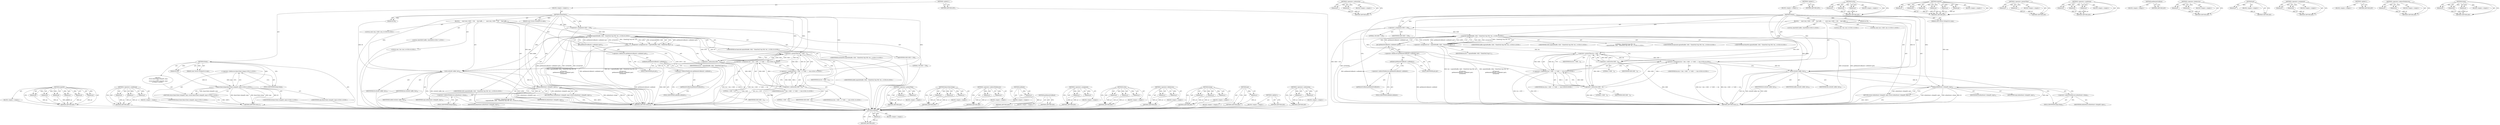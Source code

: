 digraph "&lt;operator&gt;.subtraction" {
vulnerable_106 [label=<(METHOD,asBinder)>];
vulnerable_107 [label=<(PARAM,p1)>];
vulnerable_108 [label=<(BLOCK,&lt;empty&gt;,&lt;empty&gt;)>];
vulnerable_109 [label=<(METHOD_RETURN,ANY)>];
vulnerable_129 [label=<(METHOD,&lt;operator&gt;.subtraction)>];
vulnerable_130 [label=<(PARAM,p1)>];
vulnerable_131 [label=<(PARAM,p2)>];
vulnerable_132 [label=<(BLOCK,&lt;empty&gt;,&lt;empty&gt;)>];
vulnerable_133 [label=<(METHOD_RETURN,ANY)>];
vulnerable_6 [label=<(METHOD,&lt;global&gt;)<SUB>1</SUB>>];
vulnerable_7 [label=<(BLOCK,&lt;empty&gt;,&lt;empty&gt;)<SUB>1</SUB>>];
vulnerable_8 [label=<(METHOD,dump)<SUB>1</SUB>>];
vulnerable_9 [label=<(PARAM,int fd)<SUB>1</SUB>>];
vulnerable_10 [label=<(PARAM,const Vector&lt;String16&gt;&amp; args)<SUB>1</SUB>>];
vulnerable_11 [label=<(BLOCK,{
     const size_t SIZE = 256;
     char buffe...,{
     const size_t SIZE = 256;
     char buffe...)<SUB>1</SUB>>];
vulnerable_12 [label="<(LOCAL,const size_t SIZE: size_t)<SUB>2</SUB>>"];
vulnerable_13 [label=<(&lt;operator&gt;.assignment,SIZE = 256)<SUB>2</SUB>>];
vulnerable_14 [label=<(IDENTIFIER,SIZE,SIZE = 256)<SUB>2</SUB>>];
vulnerable_15 [label=<(LITERAL,256,SIZE = 256)<SUB>2</SUB>>];
vulnerable_16 [label="<(LOCAL,char[SIZE] buffer: char[SIZE])<SUB>3</SUB>>"];
vulnerable_17 [label="<(LOCAL,size_t len: size_t)<SUB>5</SUB>>"];
vulnerable_18 [label=<(&lt;operator&gt;.assignment,len = snprintf(buffer, SIZE, &quot;Client[%d] (%p) P...)<SUB>5</SUB>>];
vulnerable_19 [label=<(IDENTIFIER,len,len = snprintf(buffer, SIZE, &quot;Client[%d] (%p) P...)<SUB>5</SUB>>];
vulnerable_20 [label="<(snprintf,snprintf(buffer, SIZE, &quot;Client[%d] (%p) PID: %d...)<SUB>5</SUB>>"];
vulnerable_21 [label="<(IDENTIFIER,buffer,snprintf(buffer, SIZE, &quot;Client[%d] (%p) PID: %d...)<SUB>5</SUB>>"];
vulnerable_22 [label="<(IDENTIFIER,SIZE,snprintf(buffer, SIZE, &quot;Client[%d] (%p) PID: %d...)<SUB>5</SUB>>"];
vulnerable_23 [label="<(LITERAL,&quot;Client[%d] (%p) PID: %d\n&quot;,snprintf(buffer, SIZE, &quot;Client[%d] (%p) PID: %d...)<SUB>5</SUB>>"];
vulnerable_24 [label="<(IDENTIFIER,mCameraId,snprintf(buffer, SIZE, &quot;Client[%d] (%p) PID: %d...)<SUB>6</SUB>>"];
vulnerable_25 [label=<(get,getRemoteCallback()-&gt;asBinder().get())<SUB>7</SUB>>];
vulnerable_26 [label=<(&lt;operator&gt;.fieldAccess,getRemoteCallback()-&gt;asBinder().get)<SUB>7</SUB>>];
vulnerable_27 [label=<(asBinder,getRemoteCallback()-&gt;asBinder())<SUB>7</SUB>>];
vulnerable_28 [label=<(&lt;operator&gt;.indirectFieldAccess,getRemoteCallback()-&gt;asBinder)<SUB>7</SUB>>];
vulnerable_29 [label=<(getRemoteCallback,getRemoteCallback())<SUB>7</SUB>>];
vulnerable_30 [label=<(FIELD_IDENTIFIER,asBinder,asBinder)<SUB>7</SUB>>];
vulnerable_31 [label=<(FIELD_IDENTIFIER,get,get)<SUB>7</SUB>>];
vulnerable_32 [label="<(IDENTIFIER,mClientPid,snprintf(buffer, SIZE, &quot;Client[%d] (%p) PID: %d...)<SUB>8</SUB>>"];
vulnerable_33 [label="<(&lt;operator&gt;.assignment,len = (len &gt; SIZE - 1) ? SIZE - 1 : len)<SUB>9</SUB>>"];
vulnerable_34 [label="<(IDENTIFIER,len,len = (len &gt; SIZE - 1) ? SIZE - 1 : len)<SUB>9</SUB>>"];
vulnerable_35 [label="<(&lt;operator&gt;.conditional,(len &gt; SIZE - 1) ? SIZE - 1 : len)<SUB>9</SUB>>"];
vulnerable_36 [label=<(&lt;operator&gt;.greaterThan,len &gt; SIZE - 1)<SUB>9</SUB>>];
vulnerable_37 [label=<(IDENTIFIER,len,len &gt; SIZE - 1)<SUB>9</SUB>>];
vulnerable_38 [label=<(&lt;operator&gt;.subtraction,SIZE - 1)<SUB>9</SUB>>];
vulnerable_39 [label=<(IDENTIFIER,SIZE,SIZE - 1)<SUB>9</SUB>>];
vulnerable_40 [label=<(LITERAL,1,SIZE - 1)<SUB>9</SUB>>];
vulnerable_41 [label=<(&lt;operator&gt;.subtraction,SIZE - 1)<SUB>9</SUB>>];
vulnerable_42 [label=<(IDENTIFIER,SIZE,SIZE - 1)<SUB>9</SUB>>];
vulnerable_43 [label=<(LITERAL,1,SIZE - 1)<SUB>9</SUB>>];
vulnerable_44 [label="<(IDENTIFIER,len,(len &gt; SIZE - 1) ? SIZE - 1 : len)<SUB>9</SUB>>"];
vulnerable_45 [label=<(write,write(fd, buffer, len))<SUB>10</SUB>>];
vulnerable_46 [label=<(IDENTIFIER,fd,write(fd, buffer, len))<SUB>10</SUB>>];
vulnerable_47 [label=<(IDENTIFIER,buffer,write(fd, buffer, len))<SUB>10</SUB>>];
vulnerable_48 [label=<(IDENTIFIER,len,write(fd, buffer, len))<SUB>10</SUB>>];
vulnerable_49 [label=<(RETURN,return mHardware-&gt;dump(fd, args);,return mHardware-&gt;dump(fd, args);)<SUB>11</SUB>>];
vulnerable_50 [label=<(dump,mHardware-&gt;dump(fd, args))<SUB>11</SUB>>];
vulnerable_51 [label=<(&lt;operator&gt;.indirectFieldAccess,mHardware-&gt;dump)<SUB>11</SUB>>];
vulnerable_52 [label=<(IDENTIFIER,mHardware,mHardware-&gt;dump(fd, args))<SUB>11</SUB>>];
vulnerable_53 [label=<(FIELD_IDENTIFIER,dump,dump)<SUB>11</SUB>>];
vulnerable_54 [label=<(IDENTIFIER,fd,mHardware-&gt;dump(fd, args))<SUB>11</SUB>>];
vulnerable_55 [label=<(IDENTIFIER,args,mHardware-&gt;dump(fd, args))<SUB>11</SUB>>];
vulnerable_56 [label=<(METHOD_RETURN,status_t)<SUB>1</SUB>>];
vulnerable_58 [label=<(METHOD_RETURN,ANY)<SUB>1</SUB>>];
vulnerable_134 [label=<(METHOD,write)>];
vulnerable_135 [label=<(PARAM,p1)>];
vulnerable_136 [label=<(PARAM,p2)>];
vulnerable_137 [label=<(PARAM,p3)>];
vulnerable_138 [label=<(BLOCK,&lt;empty&gt;,&lt;empty&gt;)>];
vulnerable_139 [label=<(METHOD_RETURN,ANY)>];
vulnerable_88 [label=<(METHOD,snprintf)>];
vulnerable_89 [label=<(PARAM,p1)>];
vulnerable_90 [label=<(PARAM,p2)>];
vulnerable_91 [label=<(PARAM,p3)>];
vulnerable_92 [label=<(PARAM,p4)>];
vulnerable_93 [label=<(PARAM,p5)>];
vulnerable_94 [label=<(PARAM,p6)>];
vulnerable_95 [label=<(BLOCK,&lt;empty&gt;,&lt;empty&gt;)>];
vulnerable_96 [label=<(METHOD_RETURN,ANY)>];
vulnerable_124 [label=<(METHOD,&lt;operator&gt;.greaterThan)>];
vulnerable_125 [label=<(PARAM,p1)>];
vulnerable_126 [label=<(PARAM,p2)>];
vulnerable_127 [label=<(BLOCK,&lt;empty&gt;,&lt;empty&gt;)>];
vulnerable_128 [label=<(METHOD_RETURN,ANY)>];
vulnerable_118 [label=<(METHOD,&lt;operator&gt;.conditional)>];
vulnerable_119 [label=<(PARAM,p1)>];
vulnerable_120 [label=<(PARAM,p2)>];
vulnerable_121 [label=<(PARAM,p3)>];
vulnerable_122 [label=<(BLOCK,&lt;empty&gt;,&lt;empty&gt;)>];
vulnerable_123 [label=<(METHOD_RETURN,ANY)>];
vulnerable_115 [label=<(METHOD,getRemoteCallback)>];
vulnerable_116 [label=<(BLOCK,&lt;empty&gt;,&lt;empty&gt;)>];
vulnerable_117 [label=<(METHOD_RETURN,ANY)>];
vulnerable_101 [label=<(METHOD,&lt;operator&gt;.fieldAccess)>];
vulnerable_102 [label=<(PARAM,p1)>];
vulnerable_103 [label=<(PARAM,p2)>];
vulnerable_104 [label=<(BLOCK,&lt;empty&gt;,&lt;empty&gt;)>];
vulnerable_105 [label=<(METHOD_RETURN,ANY)>];
vulnerable_97 [label=<(METHOD,get)>];
vulnerable_98 [label=<(PARAM,p1)>];
vulnerable_99 [label=<(BLOCK,&lt;empty&gt;,&lt;empty&gt;)>];
vulnerable_100 [label=<(METHOD_RETURN,ANY)>];
vulnerable_83 [label=<(METHOD,&lt;operator&gt;.assignment)>];
vulnerable_84 [label=<(PARAM,p1)>];
vulnerable_85 [label=<(PARAM,p2)>];
vulnerable_86 [label=<(BLOCK,&lt;empty&gt;,&lt;empty&gt;)>];
vulnerable_87 [label=<(METHOD_RETURN,ANY)>];
vulnerable_77 [label=<(METHOD,&lt;global&gt;)<SUB>1</SUB>>];
vulnerable_78 [label=<(BLOCK,&lt;empty&gt;,&lt;empty&gt;)>];
vulnerable_79 [label=<(METHOD_RETURN,ANY)>];
vulnerable_110 [label=<(METHOD,&lt;operator&gt;.indirectFieldAccess)>];
vulnerable_111 [label=<(PARAM,p1)>];
vulnerable_112 [label=<(PARAM,p2)>];
vulnerable_113 [label=<(BLOCK,&lt;empty&gt;,&lt;empty&gt;)>];
vulnerable_114 [label=<(METHOD_RETURN,ANY)>];
vulnerable_140 [label=<(METHOD,dump)>];
vulnerable_141 [label=<(PARAM,p1)>];
vulnerable_142 [label=<(PARAM,p2)>];
vulnerable_143 [label=<(PARAM,p3)>];
vulnerable_144 [label=<(BLOCK,&lt;empty&gt;,&lt;empty&gt;)>];
vulnerable_145 [label=<(METHOD_RETURN,ANY)>];
fixed_112 [label=<(METHOD,snprintf)>];
fixed_113 [label=<(PARAM,p1)>];
fixed_114 [label=<(PARAM,p2)>];
fixed_115 [label=<(PARAM,p3)>];
fixed_116 [label=<(PARAM,p4)>];
fixed_117 [label=<(PARAM,p5)>];
fixed_118 [label=<(PARAM,p6)>];
fixed_119 [label=<(BLOCK,&lt;empty&gt;,&lt;empty&gt;)>];
fixed_120 [label=<(METHOD_RETURN,ANY)>];
fixed_137 [label=<(METHOD,&lt;operator&gt;.conditional)>];
fixed_138 [label=<(PARAM,p1)>];
fixed_139 [label=<(PARAM,p2)>];
fixed_140 [label=<(PARAM,p3)>];
fixed_141 [label=<(BLOCK,&lt;empty&gt;,&lt;empty&gt;)>];
fixed_142 [label=<(METHOD_RETURN,ANY)>];
fixed_6 [label=<(METHOD,&lt;global&gt;)<SUB>1</SUB>>];
fixed_7 [label=<(BLOCK,&lt;empty&gt;,&lt;empty&gt;)<SUB>1</SUB>>];
fixed_8 [label=<(METHOD,dump)<SUB>1</SUB>>];
fixed_9 [label=<(PARAM,int fd)<SUB>1</SUB>>];
fixed_10 [label=<(PARAM,const Vector&lt;String16&gt;&amp; args)<SUB>1</SUB>>];
fixed_11 [label="<(BLOCK,{
    return BasicClient::dump(fd, args);
},{
    return BasicClient::dump(fd, args);
})<SUB>1</SUB>>"];
fixed_12 [label="<(RETURN,return BasicClient::dump(fd, args);,return BasicClient::dump(fd, args);)<SUB>2</SUB>>"];
fixed_13 [label="<(BasicClient.dump,BasicClient::dump(fd, args))<SUB>2</SUB>>"];
fixed_14 [label="<(&lt;operator&gt;.fieldAccess,BasicClient::dump)<SUB>2</SUB>>"];
fixed_15 [label="<(IDENTIFIER,BasicClient,BasicClient::dump(fd, args))<SUB>2</SUB>>"];
fixed_16 [label=<(FIELD_IDENTIFIER,dump,dump)<SUB>2</SUB>>];
fixed_17 [label="<(IDENTIFIER,fd,BasicClient::dump(fd, args))<SUB>2</SUB>>"];
fixed_18 [label="<(IDENTIFIER,args,BasicClient::dump(fd, args))<SUB>2</SUB>>"];
fixed_19 [label=<(METHOD_RETURN,status_t)<SUB>1</SUB>>];
fixed_21 [label=<(METHOD,dumpClient)<SUB>5</SUB>>];
fixed_22 [label=<(PARAM,int fd)<SUB>5</SUB>>];
fixed_23 [label=<(PARAM,const Vector&lt;String16&gt;&amp; args)<SUB>5</SUB>>];
fixed_24 [label=<(BLOCK,{
     const size_t SIZE = 256;
     char buffe...,{
     const size_t SIZE = 256;
     char buffe...)<SUB>5</SUB>>];
fixed_25 [label="<(LOCAL,const size_t SIZE: size_t)<SUB>6</SUB>>"];
fixed_26 [label=<(&lt;operator&gt;.assignment,SIZE = 256)<SUB>6</SUB>>];
fixed_27 [label=<(IDENTIFIER,SIZE,SIZE = 256)<SUB>6</SUB>>];
fixed_28 [label=<(LITERAL,256,SIZE = 256)<SUB>6</SUB>>];
fixed_29 [label="<(LOCAL,char[SIZE] buffer: char[SIZE])<SUB>7</SUB>>"];
fixed_30 [label="<(LOCAL,size_t len: size_t)<SUB>9</SUB>>"];
fixed_31 [label=<(&lt;operator&gt;.assignment,len = snprintf(buffer, SIZE, &quot;Client[%d] (%p) P...)<SUB>9</SUB>>];
fixed_32 [label=<(IDENTIFIER,len,len = snprintf(buffer, SIZE, &quot;Client[%d] (%p) P...)<SUB>9</SUB>>];
fixed_33 [label="<(snprintf,snprintf(buffer, SIZE, &quot;Client[%d] (%p) PID: %d...)<SUB>9</SUB>>"];
fixed_34 [label="<(IDENTIFIER,buffer,snprintf(buffer, SIZE, &quot;Client[%d] (%p) PID: %d...)<SUB>9</SUB>>"];
fixed_35 [label="<(IDENTIFIER,SIZE,snprintf(buffer, SIZE, &quot;Client[%d] (%p) PID: %d...)<SUB>9</SUB>>"];
fixed_36 [label="<(LITERAL,&quot;Client[%d] (%p) PID: %d\n&quot;,snprintf(buffer, SIZE, &quot;Client[%d] (%p) PID: %d...)<SUB>9</SUB>>"];
fixed_37 [label="<(IDENTIFIER,mCameraId,snprintf(buffer, SIZE, &quot;Client[%d] (%p) PID: %d...)<SUB>10</SUB>>"];
fixed_38 [label=<(get,getRemoteCallback()-&gt;asBinder().get())<SUB>11</SUB>>];
fixed_39 [label=<(&lt;operator&gt;.fieldAccess,getRemoteCallback()-&gt;asBinder().get)<SUB>11</SUB>>];
fixed_40 [label=<(asBinder,getRemoteCallback()-&gt;asBinder())<SUB>11</SUB>>];
fixed_41 [label=<(&lt;operator&gt;.indirectFieldAccess,getRemoteCallback()-&gt;asBinder)<SUB>11</SUB>>];
fixed_42 [label=<(getRemoteCallback,getRemoteCallback())<SUB>11</SUB>>];
fixed_43 [label=<(FIELD_IDENTIFIER,asBinder,asBinder)<SUB>11</SUB>>];
fixed_44 [label=<(FIELD_IDENTIFIER,get,get)<SUB>11</SUB>>];
fixed_45 [label="<(IDENTIFIER,mClientPid,snprintf(buffer, SIZE, &quot;Client[%d] (%p) PID: %d...)<SUB>12</SUB>>"];
fixed_46 [label="<(&lt;operator&gt;.assignment,len = (len &gt; SIZE - 1) ? SIZE - 1 : len)<SUB>13</SUB>>"];
fixed_47 [label="<(IDENTIFIER,len,len = (len &gt; SIZE - 1) ? SIZE - 1 : len)<SUB>13</SUB>>"];
fixed_48 [label="<(&lt;operator&gt;.conditional,(len &gt; SIZE - 1) ? SIZE - 1 : len)<SUB>13</SUB>>"];
fixed_49 [label=<(&lt;operator&gt;.greaterThan,len &gt; SIZE - 1)<SUB>13</SUB>>];
fixed_50 [label=<(IDENTIFIER,len,len &gt; SIZE - 1)<SUB>13</SUB>>];
fixed_51 [label=<(&lt;operator&gt;.subtraction,SIZE - 1)<SUB>13</SUB>>];
fixed_52 [label=<(IDENTIFIER,SIZE,SIZE - 1)<SUB>13</SUB>>];
fixed_53 [label=<(LITERAL,1,SIZE - 1)<SUB>13</SUB>>];
fixed_54 [label=<(&lt;operator&gt;.subtraction,SIZE - 1)<SUB>13</SUB>>];
fixed_55 [label=<(IDENTIFIER,SIZE,SIZE - 1)<SUB>13</SUB>>];
fixed_56 [label=<(LITERAL,1,SIZE - 1)<SUB>13</SUB>>];
fixed_57 [label="<(IDENTIFIER,len,(len &gt; SIZE - 1) ? SIZE - 1 : len)<SUB>13</SUB>>"];
fixed_58 [label=<(write,write(fd, buffer, len))<SUB>14</SUB>>];
fixed_59 [label=<(IDENTIFIER,fd,write(fd, buffer, len))<SUB>14</SUB>>];
fixed_60 [label=<(IDENTIFIER,buffer,write(fd, buffer, len))<SUB>14</SUB>>];
fixed_61 [label=<(IDENTIFIER,len,write(fd, buffer, len))<SUB>14</SUB>>];
fixed_62 [label=<(RETURN,return mHardware-&gt;dump(fd, args);,return mHardware-&gt;dump(fd, args);)<SUB>15</SUB>>];
fixed_63 [label=<(dump,mHardware-&gt;dump(fd, args))<SUB>15</SUB>>];
fixed_64 [label=<(&lt;operator&gt;.indirectFieldAccess,mHardware-&gt;dump)<SUB>15</SUB>>];
fixed_65 [label=<(IDENTIFIER,mHardware,mHardware-&gt;dump(fd, args))<SUB>15</SUB>>];
fixed_66 [label=<(FIELD_IDENTIFIER,dump,dump)<SUB>15</SUB>>];
fixed_67 [label=<(IDENTIFIER,fd,mHardware-&gt;dump(fd, args))<SUB>15</SUB>>];
fixed_68 [label=<(IDENTIFIER,args,mHardware-&gt;dump(fd, args))<SUB>15</SUB>>];
fixed_69 [label=<(METHOD_RETURN,status_t)<SUB>5</SUB>>];
fixed_71 [label=<(METHOD_RETURN,ANY)<SUB>1</SUB>>];
fixed_143 [label=<(METHOD,&lt;operator&gt;.greaterThan)>];
fixed_144 [label=<(PARAM,p1)>];
fixed_145 [label=<(PARAM,p2)>];
fixed_146 [label=<(BLOCK,&lt;empty&gt;,&lt;empty&gt;)>];
fixed_147 [label=<(METHOD_RETURN,ANY)>];
fixed_96 [label=<(METHOD,BasicClient.dump)>];
fixed_97 [label=<(PARAM,p1)>];
fixed_98 [label=<(PARAM,p2)>];
fixed_99 [label=<(PARAM,p3)>];
fixed_100 [label=<(BLOCK,&lt;empty&gt;,&lt;empty&gt;)>];
fixed_101 [label=<(METHOD_RETURN,ANY)>];
fixed_134 [label=<(METHOD,getRemoteCallback)>];
fixed_135 [label=<(BLOCK,&lt;empty&gt;,&lt;empty&gt;)>];
fixed_136 [label=<(METHOD_RETURN,ANY)>];
fixed_129 [label=<(METHOD,&lt;operator&gt;.indirectFieldAccess)>];
fixed_130 [label=<(PARAM,p1)>];
fixed_131 [label=<(PARAM,p2)>];
fixed_132 [label=<(BLOCK,&lt;empty&gt;,&lt;empty&gt;)>];
fixed_133 [label=<(METHOD_RETURN,ANY)>];
fixed_125 [label=<(METHOD,asBinder)>];
fixed_126 [label=<(PARAM,p1)>];
fixed_127 [label=<(BLOCK,&lt;empty&gt;,&lt;empty&gt;)>];
fixed_128 [label=<(METHOD_RETURN,ANY)>];
fixed_107 [label=<(METHOD,&lt;operator&gt;.assignment)>];
fixed_108 [label=<(PARAM,p1)>];
fixed_109 [label=<(PARAM,p2)>];
fixed_110 [label=<(BLOCK,&lt;empty&gt;,&lt;empty&gt;)>];
fixed_111 [label=<(METHOD_RETURN,ANY)>];
fixed_153 [label=<(METHOD,write)>];
fixed_154 [label=<(PARAM,p1)>];
fixed_155 [label=<(PARAM,p2)>];
fixed_156 [label=<(PARAM,p3)>];
fixed_157 [label=<(BLOCK,&lt;empty&gt;,&lt;empty&gt;)>];
fixed_158 [label=<(METHOD_RETURN,ANY)>];
fixed_102 [label=<(METHOD,&lt;operator&gt;.fieldAccess)>];
fixed_103 [label=<(PARAM,p1)>];
fixed_104 [label=<(PARAM,p2)>];
fixed_105 [label=<(BLOCK,&lt;empty&gt;,&lt;empty&gt;)>];
fixed_106 [label=<(METHOD_RETURN,ANY)>];
fixed_90 [label=<(METHOD,&lt;global&gt;)<SUB>1</SUB>>];
fixed_91 [label=<(BLOCK,&lt;empty&gt;,&lt;empty&gt;)>];
fixed_92 [label=<(METHOD_RETURN,ANY)>];
fixed_159 [label=<(METHOD,dump)>];
fixed_160 [label=<(PARAM,p1)>];
fixed_161 [label=<(PARAM,p2)>];
fixed_162 [label=<(PARAM,p3)>];
fixed_163 [label=<(BLOCK,&lt;empty&gt;,&lt;empty&gt;)>];
fixed_164 [label=<(METHOD_RETURN,ANY)>];
fixed_121 [label=<(METHOD,get)>];
fixed_122 [label=<(PARAM,p1)>];
fixed_123 [label=<(BLOCK,&lt;empty&gt;,&lt;empty&gt;)>];
fixed_124 [label=<(METHOD_RETURN,ANY)>];
fixed_148 [label=<(METHOD,&lt;operator&gt;.subtraction)>];
fixed_149 [label=<(PARAM,p1)>];
fixed_150 [label=<(PARAM,p2)>];
fixed_151 [label=<(BLOCK,&lt;empty&gt;,&lt;empty&gt;)>];
fixed_152 [label=<(METHOD_RETURN,ANY)>];
vulnerable_106 -> vulnerable_107  [key=0, label="AST: "];
vulnerable_106 -> vulnerable_107  [key=1, label="DDG: "];
vulnerable_106 -> vulnerable_108  [key=0, label="AST: "];
vulnerable_106 -> vulnerable_109  [key=0, label="AST: "];
vulnerable_106 -> vulnerable_109  [key=1, label="CFG: "];
vulnerable_107 -> vulnerable_109  [key=0, label="DDG: p1"];
vulnerable_129 -> vulnerable_130  [key=0, label="AST: "];
vulnerable_129 -> vulnerable_130  [key=1, label="DDG: "];
vulnerable_129 -> vulnerable_132  [key=0, label="AST: "];
vulnerable_129 -> vulnerable_131  [key=0, label="AST: "];
vulnerable_129 -> vulnerable_131  [key=1, label="DDG: "];
vulnerable_129 -> vulnerable_133  [key=0, label="AST: "];
vulnerable_129 -> vulnerable_133  [key=1, label="CFG: "];
vulnerable_130 -> vulnerable_133  [key=0, label="DDG: p1"];
vulnerable_131 -> vulnerable_133  [key=0, label="DDG: p2"];
vulnerable_6 -> vulnerable_7  [key=0, label="AST: "];
vulnerable_6 -> vulnerable_58  [key=0, label="AST: "];
vulnerable_6 -> vulnerable_58  [key=1, label="CFG: "];
vulnerable_7 -> vulnerable_8  [key=0, label="AST: "];
vulnerable_8 -> vulnerable_9  [key=0, label="AST: "];
vulnerable_8 -> vulnerable_9  [key=1, label="DDG: "];
vulnerable_8 -> vulnerable_10  [key=0, label="AST: "];
vulnerable_8 -> vulnerable_10  [key=1, label="DDG: "];
vulnerable_8 -> vulnerable_11  [key=0, label="AST: "];
vulnerable_8 -> vulnerable_56  [key=0, label="AST: "];
vulnerable_8 -> vulnerable_13  [key=0, label="CFG: "];
vulnerable_8 -> vulnerable_13  [key=1, label="DDG: "];
vulnerable_8 -> vulnerable_33  [key=0, label="DDG: "];
vulnerable_8 -> vulnerable_45  [key=0, label="DDG: "];
vulnerable_8 -> vulnerable_20  [key=0, label="DDG: "];
vulnerable_8 -> vulnerable_35  [key=0, label="DDG: "];
vulnerable_8 -> vulnerable_50  [key=0, label="DDG: "];
vulnerable_8 -> vulnerable_36  [key=0, label="DDG: "];
vulnerable_8 -> vulnerable_41  [key=0, label="DDG: "];
vulnerable_8 -> vulnerable_38  [key=0, label="DDG: "];
vulnerable_9 -> vulnerable_45  [key=0, label="DDG: fd"];
vulnerable_10 -> vulnerable_50  [key=0, label="DDG: args"];
vulnerable_11 -> vulnerable_12  [key=0, label="AST: "];
vulnerable_11 -> vulnerable_13  [key=0, label="AST: "];
vulnerable_11 -> vulnerable_16  [key=0, label="AST: "];
vulnerable_11 -> vulnerable_17  [key=0, label="AST: "];
vulnerable_11 -> vulnerable_18  [key=0, label="AST: "];
vulnerable_11 -> vulnerable_33  [key=0, label="AST: "];
vulnerable_11 -> vulnerable_45  [key=0, label="AST: "];
vulnerable_11 -> vulnerable_49  [key=0, label="AST: "];
vulnerable_13 -> vulnerable_14  [key=0, label="AST: "];
vulnerable_13 -> vulnerable_15  [key=0, label="AST: "];
vulnerable_13 -> vulnerable_29  [key=0, label="CFG: "];
vulnerable_13 -> vulnerable_56  [key=0, label="DDG: SIZE = 256"];
vulnerable_13 -> vulnerable_20  [key=0, label="DDG: SIZE"];
vulnerable_18 -> vulnerable_19  [key=0, label="AST: "];
vulnerable_18 -> vulnerable_20  [key=0, label="AST: "];
vulnerable_18 -> vulnerable_38  [key=0, label="CFG: "];
vulnerable_18 -> vulnerable_56  [key=0, label="DDG: snprintf(buffer, SIZE, &quot;Client[%d] (%p) PID: %d\n&quot;,
            mCameraId,
            getRemoteCallback()-&gt;asBinder().get(),
            mClientPid)"];
vulnerable_18 -> vulnerable_56  [key=1, label="DDG: len = snprintf(buffer, SIZE, &quot;Client[%d] (%p) PID: %d\n&quot;,
            mCameraId,
            getRemoteCallback()-&gt;asBinder().get(),
            mClientPid)"];
vulnerable_18 -> vulnerable_36  [key=0, label="DDG: len"];
vulnerable_20 -> vulnerable_21  [key=0, label="AST: "];
vulnerable_20 -> vulnerable_22  [key=0, label="AST: "];
vulnerable_20 -> vulnerable_23  [key=0, label="AST: "];
vulnerable_20 -> vulnerable_24  [key=0, label="AST: "];
vulnerable_20 -> vulnerable_25  [key=0, label="AST: "];
vulnerable_20 -> vulnerable_32  [key=0, label="AST: "];
vulnerable_20 -> vulnerable_18  [key=0, label="CFG: "];
vulnerable_20 -> vulnerable_18  [key=1, label="DDG: SIZE"];
vulnerable_20 -> vulnerable_18  [key=2, label="DDG: mCameraId"];
vulnerable_20 -> vulnerable_18  [key=3, label="DDG: &quot;Client[%d] (%p) PID: %d\n&quot;"];
vulnerable_20 -> vulnerable_18  [key=4, label="DDG: mClientPid"];
vulnerable_20 -> vulnerable_18  [key=5, label="DDG: getRemoteCallback()-&gt;asBinder().get()"];
vulnerable_20 -> vulnerable_18  [key=6, label="DDG: buffer"];
vulnerable_20 -> vulnerable_56  [key=0, label="DDG: getRemoteCallback()-&gt;asBinder().get()"];
vulnerable_20 -> vulnerable_56  [key=1, label="DDG: mClientPid"];
vulnerable_20 -> vulnerable_56  [key=2, label="DDG: mCameraId"];
vulnerable_20 -> vulnerable_45  [key=0, label="DDG: buffer"];
vulnerable_20 -> vulnerable_38  [key=0, label="DDG: SIZE"];
vulnerable_25 -> vulnerable_26  [key=0, label="AST: "];
vulnerable_25 -> vulnerable_20  [key=0, label="CFG: "];
vulnerable_25 -> vulnerable_20  [key=1, label="DDG: getRemoteCallback()-&gt;asBinder().get"];
vulnerable_25 -> vulnerable_56  [key=0, label="DDG: getRemoteCallback()-&gt;asBinder().get"];
vulnerable_26 -> vulnerable_27  [key=0, label="AST: "];
vulnerable_26 -> vulnerable_31  [key=0, label="AST: "];
vulnerable_26 -> vulnerable_25  [key=0, label="CFG: "];
vulnerable_27 -> vulnerable_28  [key=0, label="AST: "];
vulnerable_27 -> vulnerable_31  [key=0, label="CFG: "];
vulnerable_27 -> vulnerable_56  [key=0, label="DDG: getRemoteCallback()-&gt;asBinder"];
vulnerable_28 -> vulnerable_29  [key=0, label="AST: "];
vulnerable_28 -> vulnerable_30  [key=0, label="AST: "];
vulnerable_28 -> vulnerable_27  [key=0, label="CFG: "];
vulnerable_29 -> vulnerable_30  [key=0, label="CFG: "];
vulnerable_30 -> vulnerable_28  [key=0, label="CFG: "];
vulnerable_31 -> vulnerable_26  [key=0, label="CFG: "];
vulnerable_33 -> vulnerable_34  [key=0, label="AST: "];
vulnerable_33 -> vulnerable_35  [key=0, label="AST: "];
vulnerable_33 -> vulnerable_45  [key=0, label="CFG: "];
vulnerable_33 -> vulnerable_45  [key=1, label="DDG: len"];
vulnerable_33 -> vulnerable_56  [key=0, label="DDG: (len &gt; SIZE - 1) ? SIZE - 1 : len"];
vulnerable_33 -> vulnerable_56  [key=1, label="DDG: len = (len &gt; SIZE - 1) ? SIZE - 1 : len"];
vulnerable_35 -> vulnerable_36  [key=0, label="AST: "];
vulnerable_35 -> vulnerable_41  [key=0, label="AST: "];
vulnerable_35 -> vulnerable_44  [key=0, label="AST: "];
vulnerable_35 -> vulnerable_33  [key=0, label="CFG: "];
vulnerable_35 -> vulnerable_56  [key=0, label="DDG: len &gt; SIZE - 1"];
vulnerable_35 -> vulnerable_56  [key=1, label="DDG: SIZE - 1"];
vulnerable_36 -> vulnerable_37  [key=0, label="AST: "];
vulnerable_36 -> vulnerable_38  [key=0, label="AST: "];
vulnerable_36 -> vulnerable_41  [key=0, label="CFG: "];
vulnerable_36 -> vulnerable_41  [key=1, label="CDG: "];
vulnerable_36 -> vulnerable_35  [key=0, label="CFG: "];
vulnerable_36 -> vulnerable_35  [key=1, label="DDG: SIZE - 1"];
vulnerable_36 -> vulnerable_35  [key=2, label="DDG: len"];
vulnerable_36 -> vulnerable_33  [key=0, label="DDG: SIZE - 1"];
vulnerable_36 -> vulnerable_33  [key=1, label="DDG: len"];
vulnerable_38 -> vulnerable_39  [key=0, label="AST: "];
vulnerable_38 -> vulnerable_40  [key=0, label="AST: "];
vulnerable_38 -> vulnerable_36  [key=0, label="CFG: "];
vulnerable_38 -> vulnerable_36  [key=1, label="DDG: SIZE"];
vulnerable_38 -> vulnerable_36  [key=2, label="DDG: 1"];
vulnerable_38 -> vulnerable_56  [key=0, label="DDG: SIZE"];
vulnerable_38 -> vulnerable_41  [key=0, label="DDG: SIZE"];
vulnerable_41 -> vulnerable_42  [key=0, label="AST: "];
vulnerable_41 -> vulnerable_43  [key=0, label="AST: "];
vulnerable_41 -> vulnerable_35  [key=0, label="CFG: "];
vulnerable_41 -> vulnerable_35  [key=1, label="DDG: SIZE"];
vulnerable_41 -> vulnerable_35  [key=2, label="DDG: 1"];
vulnerable_41 -> vulnerable_56  [key=0, label="DDG: SIZE"];
vulnerable_41 -> vulnerable_33  [key=0, label="DDG: SIZE"];
vulnerable_41 -> vulnerable_33  [key=1, label="DDG: 1"];
vulnerable_45 -> vulnerable_46  [key=0, label="AST: "];
vulnerable_45 -> vulnerable_47  [key=0, label="AST: "];
vulnerable_45 -> vulnerable_48  [key=0, label="AST: "];
vulnerable_45 -> vulnerable_53  [key=0, label="CFG: "];
vulnerable_45 -> vulnerable_56  [key=0, label="DDG: buffer"];
vulnerable_45 -> vulnerable_56  [key=1, label="DDG: len"];
vulnerable_45 -> vulnerable_56  [key=2, label="DDG: write(fd, buffer, len)"];
vulnerable_45 -> vulnerable_50  [key=0, label="DDG: fd"];
vulnerable_49 -> vulnerable_50  [key=0, label="AST: "];
vulnerable_49 -> vulnerable_56  [key=0, label="CFG: "];
vulnerable_49 -> vulnerable_56  [key=1, label="DDG: &lt;RET&gt;"];
vulnerable_50 -> vulnerable_51  [key=0, label="AST: "];
vulnerable_50 -> vulnerable_54  [key=0, label="AST: "];
vulnerable_50 -> vulnerable_55  [key=0, label="AST: "];
vulnerable_50 -> vulnerable_49  [key=0, label="CFG: "];
vulnerable_50 -> vulnerable_49  [key=1, label="DDG: mHardware-&gt;dump(fd, args)"];
vulnerable_50 -> vulnerable_56  [key=0, label="DDG: mHardware-&gt;dump"];
vulnerable_50 -> vulnerable_56  [key=1, label="DDG: fd"];
vulnerable_50 -> vulnerable_56  [key=2, label="DDG: args"];
vulnerable_50 -> vulnerable_56  [key=3, label="DDG: mHardware-&gt;dump(fd, args)"];
vulnerable_51 -> vulnerable_52  [key=0, label="AST: "];
vulnerable_51 -> vulnerable_53  [key=0, label="AST: "];
vulnerable_51 -> vulnerable_50  [key=0, label="CFG: "];
vulnerable_53 -> vulnerable_51  [key=0, label="CFG: "];
vulnerable_134 -> vulnerable_135  [key=0, label="AST: "];
vulnerable_134 -> vulnerable_135  [key=1, label="DDG: "];
vulnerable_134 -> vulnerable_138  [key=0, label="AST: "];
vulnerable_134 -> vulnerable_136  [key=0, label="AST: "];
vulnerable_134 -> vulnerable_136  [key=1, label="DDG: "];
vulnerable_134 -> vulnerable_139  [key=0, label="AST: "];
vulnerable_134 -> vulnerable_139  [key=1, label="CFG: "];
vulnerable_134 -> vulnerable_137  [key=0, label="AST: "];
vulnerable_134 -> vulnerable_137  [key=1, label="DDG: "];
vulnerable_135 -> vulnerable_139  [key=0, label="DDG: p1"];
vulnerable_136 -> vulnerable_139  [key=0, label="DDG: p2"];
vulnerable_137 -> vulnerable_139  [key=0, label="DDG: p3"];
vulnerable_88 -> vulnerable_89  [key=0, label="AST: "];
vulnerable_88 -> vulnerable_89  [key=1, label="DDG: "];
vulnerable_88 -> vulnerable_95  [key=0, label="AST: "];
vulnerable_88 -> vulnerable_90  [key=0, label="AST: "];
vulnerable_88 -> vulnerable_90  [key=1, label="DDG: "];
vulnerable_88 -> vulnerable_96  [key=0, label="AST: "];
vulnerable_88 -> vulnerable_96  [key=1, label="CFG: "];
vulnerable_88 -> vulnerable_91  [key=0, label="AST: "];
vulnerable_88 -> vulnerable_91  [key=1, label="DDG: "];
vulnerable_88 -> vulnerable_92  [key=0, label="AST: "];
vulnerable_88 -> vulnerable_92  [key=1, label="DDG: "];
vulnerable_88 -> vulnerable_93  [key=0, label="AST: "];
vulnerable_88 -> vulnerable_93  [key=1, label="DDG: "];
vulnerable_88 -> vulnerable_94  [key=0, label="AST: "];
vulnerable_88 -> vulnerable_94  [key=1, label="DDG: "];
vulnerable_89 -> vulnerable_96  [key=0, label="DDG: p1"];
vulnerable_90 -> vulnerable_96  [key=0, label="DDG: p2"];
vulnerable_91 -> vulnerable_96  [key=0, label="DDG: p3"];
vulnerable_92 -> vulnerable_96  [key=0, label="DDG: p4"];
vulnerable_93 -> vulnerable_96  [key=0, label="DDG: p5"];
vulnerable_94 -> vulnerable_96  [key=0, label="DDG: p6"];
vulnerable_124 -> vulnerable_125  [key=0, label="AST: "];
vulnerable_124 -> vulnerable_125  [key=1, label="DDG: "];
vulnerable_124 -> vulnerable_127  [key=0, label="AST: "];
vulnerable_124 -> vulnerable_126  [key=0, label="AST: "];
vulnerable_124 -> vulnerable_126  [key=1, label="DDG: "];
vulnerable_124 -> vulnerable_128  [key=0, label="AST: "];
vulnerable_124 -> vulnerable_128  [key=1, label="CFG: "];
vulnerable_125 -> vulnerable_128  [key=0, label="DDG: p1"];
vulnerable_126 -> vulnerable_128  [key=0, label="DDG: p2"];
vulnerable_118 -> vulnerable_119  [key=0, label="AST: "];
vulnerable_118 -> vulnerable_119  [key=1, label="DDG: "];
vulnerable_118 -> vulnerable_122  [key=0, label="AST: "];
vulnerable_118 -> vulnerable_120  [key=0, label="AST: "];
vulnerable_118 -> vulnerable_120  [key=1, label="DDG: "];
vulnerable_118 -> vulnerable_123  [key=0, label="AST: "];
vulnerable_118 -> vulnerable_123  [key=1, label="CFG: "];
vulnerable_118 -> vulnerable_121  [key=0, label="AST: "];
vulnerable_118 -> vulnerable_121  [key=1, label="DDG: "];
vulnerable_119 -> vulnerable_123  [key=0, label="DDG: p1"];
vulnerable_120 -> vulnerable_123  [key=0, label="DDG: p2"];
vulnerable_121 -> vulnerable_123  [key=0, label="DDG: p3"];
vulnerable_115 -> vulnerable_116  [key=0, label="AST: "];
vulnerable_115 -> vulnerable_117  [key=0, label="AST: "];
vulnerable_115 -> vulnerable_117  [key=1, label="CFG: "];
vulnerable_101 -> vulnerable_102  [key=0, label="AST: "];
vulnerable_101 -> vulnerable_102  [key=1, label="DDG: "];
vulnerable_101 -> vulnerable_104  [key=0, label="AST: "];
vulnerable_101 -> vulnerable_103  [key=0, label="AST: "];
vulnerable_101 -> vulnerable_103  [key=1, label="DDG: "];
vulnerable_101 -> vulnerable_105  [key=0, label="AST: "];
vulnerable_101 -> vulnerable_105  [key=1, label="CFG: "];
vulnerable_102 -> vulnerable_105  [key=0, label="DDG: p1"];
vulnerable_103 -> vulnerable_105  [key=0, label="DDG: p2"];
vulnerable_97 -> vulnerable_98  [key=0, label="AST: "];
vulnerable_97 -> vulnerable_98  [key=1, label="DDG: "];
vulnerable_97 -> vulnerable_99  [key=0, label="AST: "];
vulnerable_97 -> vulnerable_100  [key=0, label="AST: "];
vulnerable_97 -> vulnerable_100  [key=1, label="CFG: "];
vulnerable_98 -> vulnerable_100  [key=0, label="DDG: p1"];
vulnerable_83 -> vulnerable_84  [key=0, label="AST: "];
vulnerable_83 -> vulnerable_84  [key=1, label="DDG: "];
vulnerable_83 -> vulnerable_86  [key=0, label="AST: "];
vulnerable_83 -> vulnerable_85  [key=0, label="AST: "];
vulnerable_83 -> vulnerable_85  [key=1, label="DDG: "];
vulnerable_83 -> vulnerable_87  [key=0, label="AST: "];
vulnerable_83 -> vulnerable_87  [key=1, label="CFG: "];
vulnerable_84 -> vulnerable_87  [key=0, label="DDG: p1"];
vulnerable_85 -> vulnerable_87  [key=0, label="DDG: p2"];
vulnerable_77 -> vulnerable_78  [key=0, label="AST: "];
vulnerable_77 -> vulnerable_79  [key=0, label="AST: "];
vulnerable_77 -> vulnerable_79  [key=1, label="CFG: "];
vulnerable_110 -> vulnerable_111  [key=0, label="AST: "];
vulnerable_110 -> vulnerable_111  [key=1, label="DDG: "];
vulnerable_110 -> vulnerable_113  [key=0, label="AST: "];
vulnerable_110 -> vulnerable_112  [key=0, label="AST: "];
vulnerable_110 -> vulnerable_112  [key=1, label="DDG: "];
vulnerable_110 -> vulnerable_114  [key=0, label="AST: "];
vulnerable_110 -> vulnerable_114  [key=1, label="CFG: "];
vulnerable_111 -> vulnerable_114  [key=0, label="DDG: p1"];
vulnerable_112 -> vulnerable_114  [key=0, label="DDG: p2"];
vulnerable_140 -> vulnerable_141  [key=0, label="AST: "];
vulnerable_140 -> vulnerable_141  [key=1, label="DDG: "];
vulnerable_140 -> vulnerable_144  [key=0, label="AST: "];
vulnerable_140 -> vulnerable_142  [key=0, label="AST: "];
vulnerable_140 -> vulnerable_142  [key=1, label="DDG: "];
vulnerable_140 -> vulnerable_145  [key=0, label="AST: "];
vulnerable_140 -> vulnerable_145  [key=1, label="CFG: "];
vulnerable_140 -> vulnerable_143  [key=0, label="AST: "];
vulnerable_140 -> vulnerable_143  [key=1, label="DDG: "];
vulnerable_141 -> vulnerable_145  [key=0, label="DDG: p1"];
vulnerable_142 -> vulnerable_145  [key=0, label="DDG: p2"];
vulnerable_143 -> vulnerable_145  [key=0, label="DDG: p3"];
fixed_112 -> fixed_113  [key=0, label="AST: "];
fixed_112 -> fixed_113  [key=1, label="DDG: "];
fixed_112 -> fixed_119  [key=0, label="AST: "];
fixed_112 -> fixed_114  [key=0, label="AST: "];
fixed_112 -> fixed_114  [key=1, label="DDG: "];
fixed_112 -> fixed_120  [key=0, label="AST: "];
fixed_112 -> fixed_120  [key=1, label="CFG: "];
fixed_112 -> fixed_115  [key=0, label="AST: "];
fixed_112 -> fixed_115  [key=1, label="DDG: "];
fixed_112 -> fixed_116  [key=0, label="AST: "];
fixed_112 -> fixed_116  [key=1, label="DDG: "];
fixed_112 -> fixed_117  [key=0, label="AST: "];
fixed_112 -> fixed_117  [key=1, label="DDG: "];
fixed_112 -> fixed_118  [key=0, label="AST: "];
fixed_112 -> fixed_118  [key=1, label="DDG: "];
fixed_113 -> fixed_120  [key=0, label="DDG: p1"];
fixed_114 -> fixed_120  [key=0, label="DDG: p2"];
fixed_115 -> fixed_120  [key=0, label="DDG: p3"];
fixed_116 -> fixed_120  [key=0, label="DDG: p4"];
fixed_117 -> fixed_120  [key=0, label="DDG: p5"];
fixed_118 -> fixed_120  [key=0, label="DDG: p6"];
fixed_119 -> vulnerable_106  [key=0];
fixed_120 -> vulnerable_106  [key=0];
fixed_137 -> fixed_138  [key=0, label="AST: "];
fixed_137 -> fixed_138  [key=1, label="DDG: "];
fixed_137 -> fixed_141  [key=0, label="AST: "];
fixed_137 -> fixed_139  [key=0, label="AST: "];
fixed_137 -> fixed_139  [key=1, label="DDG: "];
fixed_137 -> fixed_142  [key=0, label="AST: "];
fixed_137 -> fixed_142  [key=1, label="CFG: "];
fixed_137 -> fixed_140  [key=0, label="AST: "];
fixed_137 -> fixed_140  [key=1, label="DDG: "];
fixed_138 -> fixed_142  [key=0, label="DDG: p1"];
fixed_139 -> fixed_142  [key=0, label="DDG: p2"];
fixed_140 -> fixed_142  [key=0, label="DDG: p3"];
fixed_141 -> vulnerable_106  [key=0];
fixed_142 -> vulnerable_106  [key=0];
fixed_6 -> fixed_7  [key=0, label="AST: "];
fixed_6 -> fixed_71  [key=0, label="AST: "];
fixed_6 -> fixed_71  [key=1, label="CFG: "];
fixed_7 -> fixed_8  [key=0, label="AST: "];
fixed_7 -> fixed_21  [key=0, label="AST: "];
fixed_8 -> fixed_9  [key=0, label="AST: "];
fixed_8 -> fixed_9  [key=1, label="DDG: "];
fixed_8 -> fixed_10  [key=0, label="AST: "];
fixed_8 -> fixed_10  [key=1, label="DDG: "];
fixed_8 -> fixed_11  [key=0, label="AST: "];
fixed_8 -> fixed_19  [key=0, label="AST: "];
fixed_8 -> fixed_16  [key=0, label="CFG: "];
fixed_8 -> fixed_13  [key=0, label="DDG: "];
fixed_9 -> fixed_13  [key=0, label="DDG: fd"];
fixed_10 -> fixed_13  [key=0, label="DDG: args"];
fixed_11 -> fixed_12  [key=0, label="AST: "];
fixed_12 -> fixed_13  [key=0, label="AST: "];
fixed_12 -> fixed_19  [key=0, label="CFG: "];
fixed_12 -> fixed_19  [key=1, label="DDG: &lt;RET&gt;"];
fixed_13 -> fixed_14  [key=0, label="AST: "];
fixed_13 -> fixed_17  [key=0, label="AST: "];
fixed_13 -> fixed_18  [key=0, label="AST: "];
fixed_13 -> fixed_12  [key=0, label="CFG: "];
fixed_13 -> fixed_12  [key=1, label="DDG: BasicClient::dump(fd, args)"];
fixed_13 -> fixed_19  [key=0, label="DDG: BasicClient::dump"];
fixed_13 -> fixed_19  [key=1, label="DDG: fd"];
fixed_13 -> fixed_19  [key=2, label="DDG: args"];
fixed_13 -> fixed_19  [key=3, label="DDG: BasicClient::dump(fd, args)"];
fixed_14 -> fixed_15  [key=0, label="AST: "];
fixed_14 -> fixed_16  [key=0, label="AST: "];
fixed_14 -> fixed_13  [key=0, label="CFG: "];
fixed_15 -> vulnerable_106  [key=0];
fixed_16 -> fixed_14  [key=0, label="CFG: "];
fixed_17 -> vulnerable_106  [key=0];
fixed_18 -> vulnerable_106  [key=0];
fixed_19 -> vulnerable_106  [key=0];
fixed_21 -> fixed_22  [key=0, label="AST: "];
fixed_21 -> fixed_22  [key=1, label="DDG: "];
fixed_21 -> fixed_23  [key=0, label="AST: "];
fixed_21 -> fixed_23  [key=1, label="DDG: "];
fixed_21 -> fixed_24  [key=0, label="AST: "];
fixed_21 -> fixed_69  [key=0, label="AST: "];
fixed_21 -> fixed_26  [key=0, label="CFG: "];
fixed_21 -> fixed_26  [key=1, label="DDG: "];
fixed_21 -> fixed_46  [key=0, label="DDG: "];
fixed_21 -> fixed_58  [key=0, label="DDG: "];
fixed_21 -> fixed_33  [key=0, label="DDG: "];
fixed_21 -> fixed_48  [key=0, label="DDG: "];
fixed_21 -> fixed_63  [key=0, label="DDG: "];
fixed_21 -> fixed_49  [key=0, label="DDG: "];
fixed_21 -> fixed_54  [key=0, label="DDG: "];
fixed_21 -> fixed_51  [key=0, label="DDG: "];
fixed_22 -> fixed_58  [key=0, label="DDG: fd"];
fixed_23 -> fixed_63  [key=0, label="DDG: args"];
fixed_24 -> fixed_25  [key=0, label="AST: "];
fixed_24 -> fixed_26  [key=0, label="AST: "];
fixed_24 -> fixed_29  [key=0, label="AST: "];
fixed_24 -> fixed_30  [key=0, label="AST: "];
fixed_24 -> fixed_31  [key=0, label="AST: "];
fixed_24 -> fixed_46  [key=0, label="AST: "];
fixed_24 -> fixed_58  [key=0, label="AST: "];
fixed_24 -> fixed_62  [key=0, label="AST: "];
fixed_25 -> vulnerable_106  [key=0];
fixed_26 -> fixed_27  [key=0, label="AST: "];
fixed_26 -> fixed_28  [key=0, label="AST: "];
fixed_26 -> fixed_42  [key=0, label="CFG: "];
fixed_26 -> fixed_69  [key=0, label="DDG: SIZE = 256"];
fixed_26 -> fixed_33  [key=0, label="DDG: SIZE"];
fixed_27 -> vulnerable_106  [key=0];
fixed_28 -> vulnerable_106  [key=0];
fixed_29 -> vulnerable_106  [key=0];
fixed_30 -> vulnerable_106  [key=0];
fixed_31 -> fixed_32  [key=0, label="AST: "];
fixed_31 -> fixed_33  [key=0, label="AST: "];
fixed_31 -> fixed_51  [key=0, label="CFG: "];
fixed_31 -> fixed_69  [key=0, label="DDG: snprintf(buffer, SIZE, &quot;Client[%d] (%p) PID: %d\n&quot;,
            mCameraId,
            getRemoteCallback()-&gt;asBinder().get(),
            mClientPid)"];
fixed_31 -> fixed_69  [key=1, label="DDG: len = snprintf(buffer, SIZE, &quot;Client[%d] (%p) PID: %d\n&quot;,
            mCameraId,
            getRemoteCallback()-&gt;asBinder().get(),
            mClientPid)"];
fixed_31 -> fixed_49  [key=0, label="DDG: len"];
fixed_32 -> vulnerable_106  [key=0];
fixed_33 -> fixed_34  [key=0, label="AST: "];
fixed_33 -> fixed_35  [key=0, label="AST: "];
fixed_33 -> fixed_36  [key=0, label="AST: "];
fixed_33 -> fixed_37  [key=0, label="AST: "];
fixed_33 -> fixed_38  [key=0, label="AST: "];
fixed_33 -> fixed_45  [key=0, label="AST: "];
fixed_33 -> fixed_31  [key=0, label="CFG: "];
fixed_33 -> fixed_31  [key=1, label="DDG: getRemoteCallback()-&gt;asBinder().get()"];
fixed_33 -> fixed_31  [key=2, label="DDG: mClientPid"];
fixed_33 -> fixed_31  [key=3, label="DDG: &quot;Client[%d] (%p) PID: %d\n&quot;"];
fixed_33 -> fixed_31  [key=4, label="DDG: buffer"];
fixed_33 -> fixed_31  [key=5, label="DDG: mCameraId"];
fixed_33 -> fixed_31  [key=6, label="DDG: SIZE"];
fixed_33 -> fixed_69  [key=0, label="DDG: getRemoteCallback()-&gt;asBinder().get()"];
fixed_33 -> fixed_69  [key=1, label="DDG: mClientPid"];
fixed_33 -> fixed_69  [key=2, label="DDG: mCameraId"];
fixed_33 -> fixed_58  [key=0, label="DDG: buffer"];
fixed_33 -> fixed_51  [key=0, label="DDG: SIZE"];
fixed_34 -> vulnerable_106  [key=0];
fixed_35 -> vulnerable_106  [key=0];
fixed_36 -> vulnerable_106  [key=0];
fixed_37 -> vulnerable_106  [key=0];
fixed_38 -> fixed_39  [key=0, label="AST: "];
fixed_38 -> fixed_33  [key=0, label="CFG: "];
fixed_38 -> fixed_33  [key=1, label="DDG: getRemoteCallback()-&gt;asBinder().get"];
fixed_38 -> fixed_69  [key=0, label="DDG: getRemoteCallback()-&gt;asBinder().get"];
fixed_39 -> fixed_40  [key=0, label="AST: "];
fixed_39 -> fixed_44  [key=0, label="AST: "];
fixed_39 -> fixed_38  [key=0, label="CFG: "];
fixed_40 -> fixed_41  [key=0, label="AST: "];
fixed_40 -> fixed_44  [key=0, label="CFG: "];
fixed_40 -> fixed_69  [key=0, label="DDG: getRemoteCallback()-&gt;asBinder"];
fixed_41 -> fixed_42  [key=0, label="AST: "];
fixed_41 -> fixed_43  [key=0, label="AST: "];
fixed_41 -> fixed_40  [key=0, label="CFG: "];
fixed_42 -> fixed_43  [key=0, label="CFG: "];
fixed_43 -> fixed_41  [key=0, label="CFG: "];
fixed_44 -> fixed_39  [key=0, label="CFG: "];
fixed_45 -> vulnerable_106  [key=0];
fixed_46 -> fixed_47  [key=0, label="AST: "];
fixed_46 -> fixed_48  [key=0, label="AST: "];
fixed_46 -> fixed_58  [key=0, label="CFG: "];
fixed_46 -> fixed_58  [key=1, label="DDG: len"];
fixed_46 -> fixed_69  [key=0, label="DDG: (len &gt; SIZE - 1) ? SIZE - 1 : len"];
fixed_46 -> fixed_69  [key=1, label="DDG: len = (len &gt; SIZE - 1) ? SIZE - 1 : len"];
fixed_47 -> vulnerable_106  [key=0];
fixed_48 -> fixed_49  [key=0, label="AST: "];
fixed_48 -> fixed_54  [key=0, label="AST: "];
fixed_48 -> fixed_57  [key=0, label="AST: "];
fixed_48 -> fixed_46  [key=0, label="CFG: "];
fixed_48 -> fixed_69  [key=0, label="DDG: len &gt; SIZE - 1"];
fixed_48 -> fixed_69  [key=1, label="DDG: SIZE - 1"];
fixed_49 -> fixed_50  [key=0, label="AST: "];
fixed_49 -> fixed_51  [key=0, label="AST: "];
fixed_49 -> fixed_54  [key=0, label="CFG: "];
fixed_49 -> fixed_54  [key=1, label="CDG: "];
fixed_49 -> fixed_48  [key=0, label="CFG: "];
fixed_49 -> fixed_48  [key=1, label="DDG: SIZE - 1"];
fixed_49 -> fixed_48  [key=2, label="DDG: len"];
fixed_49 -> fixed_46  [key=0, label="DDG: SIZE - 1"];
fixed_49 -> fixed_46  [key=1, label="DDG: len"];
fixed_50 -> vulnerable_106  [key=0];
fixed_51 -> fixed_52  [key=0, label="AST: "];
fixed_51 -> fixed_53  [key=0, label="AST: "];
fixed_51 -> fixed_49  [key=0, label="CFG: "];
fixed_51 -> fixed_49  [key=1, label="DDG: SIZE"];
fixed_51 -> fixed_49  [key=2, label="DDG: 1"];
fixed_51 -> fixed_69  [key=0, label="DDG: SIZE"];
fixed_51 -> fixed_54  [key=0, label="DDG: SIZE"];
fixed_52 -> vulnerable_106  [key=0];
fixed_53 -> vulnerable_106  [key=0];
fixed_54 -> fixed_55  [key=0, label="AST: "];
fixed_54 -> fixed_56  [key=0, label="AST: "];
fixed_54 -> fixed_48  [key=0, label="CFG: "];
fixed_54 -> fixed_48  [key=1, label="DDG: SIZE"];
fixed_54 -> fixed_48  [key=2, label="DDG: 1"];
fixed_54 -> fixed_69  [key=0, label="DDG: SIZE"];
fixed_54 -> fixed_46  [key=0, label="DDG: SIZE"];
fixed_54 -> fixed_46  [key=1, label="DDG: 1"];
fixed_55 -> vulnerable_106  [key=0];
fixed_56 -> vulnerable_106  [key=0];
fixed_57 -> vulnerable_106  [key=0];
fixed_58 -> fixed_59  [key=0, label="AST: "];
fixed_58 -> fixed_60  [key=0, label="AST: "];
fixed_58 -> fixed_61  [key=0, label="AST: "];
fixed_58 -> fixed_66  [key=0, label="CFG: "];
fixed_58 -> fixed_69  [key=0, label="DDG: buffer"];
fixed_58 -> fixed_69  [key=1, label="DDG: len"];
fixed_58 -> fixed_69  [key=2, label="DDG: write(fd, buffer, len)"];
fixed_58 -> fixed_63  [key=0, label="DDG: fd"];
fixed_59 -> vulnerable_106  [key=0];
fixed_60 -> vulnerable_106  [key=0];
fixed_61 -> vulnerable_106  [key=0];
fixed_62 -> fixed_63  [key=0, label="AST: "];
fixed_62 -> fixed_69  [key=0, label="CFG: "];
fixed_62 -> fixed_69  [key=1, label="DDG: &lt;RET&gt;"];
fixed_63 -> fixed_64  [key=0, label="AST: "];
fixed_63 -> fixed_67  [key=0, label="AST: "];
fixed_63 -> fixed_68  [key=0, label="AST: "];
fixed_63 -> fixed_62  [key=0, label="CFG: "];
fixed_63 -> fixed_62  [key=1, label="DDG: mHardware-&gt;dump(fd, args)"];
fixed_63 -> fixed_69  [key=0, label="DDG: mHardware-&gt;dump"];
fixed_63 -> fixed_69  [key=1, label="DDG: fd"];
fixed_63 -> fixed_69  [key=2, label="DDG: args"];
fixed_63 -> fixed_69  [key=3, label="DDG: mHardware-&gt;dump(fd, args)"];
fixed_64 -> fixed_65  [key=0, label="AST: "];
fixed_64 -> fixed_66  [key=0, label="AST: "];
fixed_64 -> fixed_63  [key=0, label="CFG: "];
fixed_65 -> vulnerable_106  [key=0];
fixed_66 -> fixed_64  [key=0, label="CFG: "];
fixed_67 -> vulnerable_106  [key=0];
fixed_68 -> vulnerable_106  [key=0];
fixed_69 -> vulnerable_106  [key=0];
fixed_71 -> vulnerable_106  [key=0];
fixed_143 -> fixed_144  [key=0, label="AST: "];
fixed_143 -> fixed_144  [key=1, label="DDG: "];
fixed_143 -> fixed_146  [key=0, label="AST: "];
fixed_143 -> fixed_145  [key=0, label="AST: "];
fixed_143 -> fixed_145  [key=1, label="DDG: "];
fixed_143 -> fixed_147  [key=0, label="AST: "];
fixed_143 -> fixed_147  [key=1, label="CFG: "];
fixed_144 -> fixed_147  [key=0, label="DDG: p1"];
fixed_145 -> fixed_147  [key=0, label="DDG: p2"];
fixed_146 -> vulnerable_106  [key=0];
fixed_147 -> vulnerable_106  [key=0];
fixed_96 -> fixed_97  [key=0, label="AST: "];
fixed_96 -> fixed_97  [key=1, label="DDG: "];
fixed_96 -> fixed_100  [key=0, label="AST: "];
fixed_96 -> fixed_98  [key=0, label="AST: "];
fixed_96 -> fixed_98  [key=1, label="DDG: "];
fixed_96 -> fixed_101  [key=0, label="AST: "];
fixed_96 -> fixed_101  [key=1, label="CFG: "];
fixed_96 -> fixed_99  [key=0, label="AST: "];
fixed_96 -> fixed_99  [key=1, label="DDG: "];
fixed_97 -> fixed_101  [key=0, label="DDG: p1"];
fixed_98 -> fixed_101  [key=0, label="DDG: p2"];
fixed_99 -> fixed_101  [key=0, label="DDG: p3"];
fixed_100 -> vulnerable_106  [key=0];
fixed_101 -> vulnerable_106  [key=0];
fixed_134 -> fixed_135  [key=0, label="AST: "];
fixed_134 -> fixed_136  [key=0, label="AST: "];
fixed_134 -> fixed_136  [key=1, label="CFG: "];
fixed_135 -> vulnerable_106  [key=0];
fixed_136 -> vulnerable_106  [key=0];
fixed_129 -> fixed_130  [key=0, label="AST: "];
fixed_129 -> fixed_130  [key=1, label="DDG: "];
fixed_129 -> fixed_132  [key=0, label="AST: "];
fixed_129 -> fixed_131  [key=0, label="AST: "];
fixed_129 -> fixed_131  [key=1, label="DDG: "];
fixed_129 -> fixed_133  [key=0, label="AST: "];
fixed_129 -> fixed_133  [key=1, label="CFG: "];
fixed_130 -> fixed_133  [key=0, label="DDG: p1"];
fixed_131 -> fixed_133  [key=0, label="DDG: p2"];
fixed_132 -> vulnerable_106  [key=0];
fixed_133 -> vulnerable_106  [key=0];
fixed_125 -> fixed_126  [key=0, label="AST: "];
fixed_125 -> fixed_126  [key=1, label="DDG: "];
fixed_125 -> fixed_127  [key=0, label="AST: "];
fixed_125 -> fixed_128  [key=0, label="AST: "];
fixed_125 -> fixed_128  [key=1, label="CFG: "];
fixed_126 -> fixed_128  [key=0, label="DDG: p1"];
fixed_127 -> vulnerable_106  [key=0];
fixed_128 -> vulnerable_106  [key=0];
fixed_107 -> fixed_108  [key=0, label="AST: "];
fixed_107 -> fixed_108  [key=1, label="DDG: "];
fixed_107 -> fixed_110  [key=0, label="AST: "];
fixed_107 -> fixed_109  [key=0, label="AST: "];
fixed_107 -> fixed_109  [key=1, label="DDG: "];
fixed_107 -> fixed_111  [key=0, label="AST: "];
fixed_107 -> fixed_111  [key=1, label="CFG: "];
fixed_108 -> fixed_111  [key=0, label="DDG: p1"];
fixed_109 -> fixed_111  [key=0, label="DDG: p2"];
fixed_110 -> vulnerable_106  [key=0];
fixed_111 -> vulnerable_106  [key=0];
fixed_153 -> fixed_154  [key=0, label="AST: "];
fixed_153 -> fixed_154  [key=1, label="DDG: "];
fixed_153 -> fixed_157  [key=0, label="AST: "];
fixed_153 -> fixed_155  [key=0, label="AST: "];
fixed_153 -> fixed_155  [key=1, label="DDG: "];
fixed_153 -> fixed_158  [key=0, label="AST: "];
fixed_153 -> fixed_158  [key=1, label="CFG: "];
fixed_153 -> fixed_156  [key=0, label="AST: "];
fixed_153 -> fixed_156  [key=1, label="DDG: "];
fixed_154 -> fixed_158  [key=0, label="DDG: p1"];
fixed_155 -> fixed_158  [key=0, label="DDG: p2"];
fixed_156 -> fixed_158  [key=0, label="DDG: p3"];
fixed_157 -> vulnerable_106  [key=0];
fixed_158 -> vulnerable_106  [key=0];
fixed_102 -> fixed_103  [key=0, label="AST: "];
fixed_102 -> fixed_103  [key=1, label="DDG: "];
fixed_102 -> fixed_105  [key=0, label="AST: "];
fixed_102 -> fixed_104  [key=0, label="AST: "];
fixed_102 -> fixed_104  [key=1, label="DDG: "];
fixed_102 -> fixed_106  [key=0, label="AST: "];
fixed_102 -> fixed_106  [key=1, label="CFG: "];
fixed_103 -> fixed_106  [key=0, label="DDG: p1"];
fixed_104 -> fixed_106  [key=0, label="DDG: p2"];
fixed_105 -> vulnerable_106  [key=0];
fixed_106 -> vulnerable_106  [key=0];
fixed_90 -> fixed_91  [key=0, label="AST: "];
fixed_90 -> fixed_92  [key=0, label="AST: "];
fixed_90 -> fixed_92  [key=1, label="CFG: "];
fixed_91 -> vulnerable_106  [key=0];
fixed_92 -> vulnerable_106  [key=0];
fixed_159 -> fixed_160  [key=0, label="AST: "];
fixed_159 -> fixed_160  [key=1, label="DDG: "];
fixed_159 -> fixed_163  [key=0, label="AST: "];
fixed_159 -> fixed_161  [key=0, label="AST: "];
fixed_159 -> fixed_161  [key=1, label="DDG: "];
fixed_159 -> fixed_164  [key=0, label="AST: "];
fixed_159 -> fixed_164  [key=1, label="CFG: "];
fixed_159 -> fixed_162  [key=0, label="AST: "];
fixed_159 -> fixed_162  [key=1, label="DDG: "];
fixed_160 -> fixed_164  [key=0, label="DDG: p1"];
fixed_161 -> fixed_164  [key=0, label="DDG: p2"];
fixed_162 -> fixed_164  [key=0, label="DDG: p3"];
fixed_163 -> vulnerable_106  [key=0];
fixed_164 -> vulnerable_106  [key=0];
fixed_121 -> fixed_122  [key=0, label="AST: "];
fixed_121 -> fixed_122  [key=1, label="DDG: "];
fixed_121 -> fixed_123  [key=0, label="AST: "];
fixed_121 -> fixed_124  [key=0, label="AST: "];
fixed_121 -> fixed_124  [key=1, label="CFG: "];
fixed_122 -> fixed_124  [key=0, label="DDG: p1"];
fixed_123 -> vulnerable_106  [key=0];
fixed_124 -> vulnerable_106  [key=0];
fixed_148 -> fixed_149  [key=0, label="AST: "];
fixed_148 -> fixed_149  [key=1, label="DDG: "];
fixed_148 -> fixed_151  [key=0, label="AST: "];
fixed_148 -> fixed_150  [key=0, label="AST: "];
fixed_148 -> fixed_150  [key=1, label="DDG: "];
fixed_148 -> fixed_152  [key=0, label="AST: "];
fixed_148 -> fixed_152  [key=1, label="CFG: "];
fixed_149 -> fixed_152  [key=0, label="DDG: p1"];
fixed_150 -> fixed_152  [key=0, label="DDG: p2"];
fixed_151 -> vulnerable_106  [key=0];
fixed_152 -> vulnerable_106  [key=0];
}

